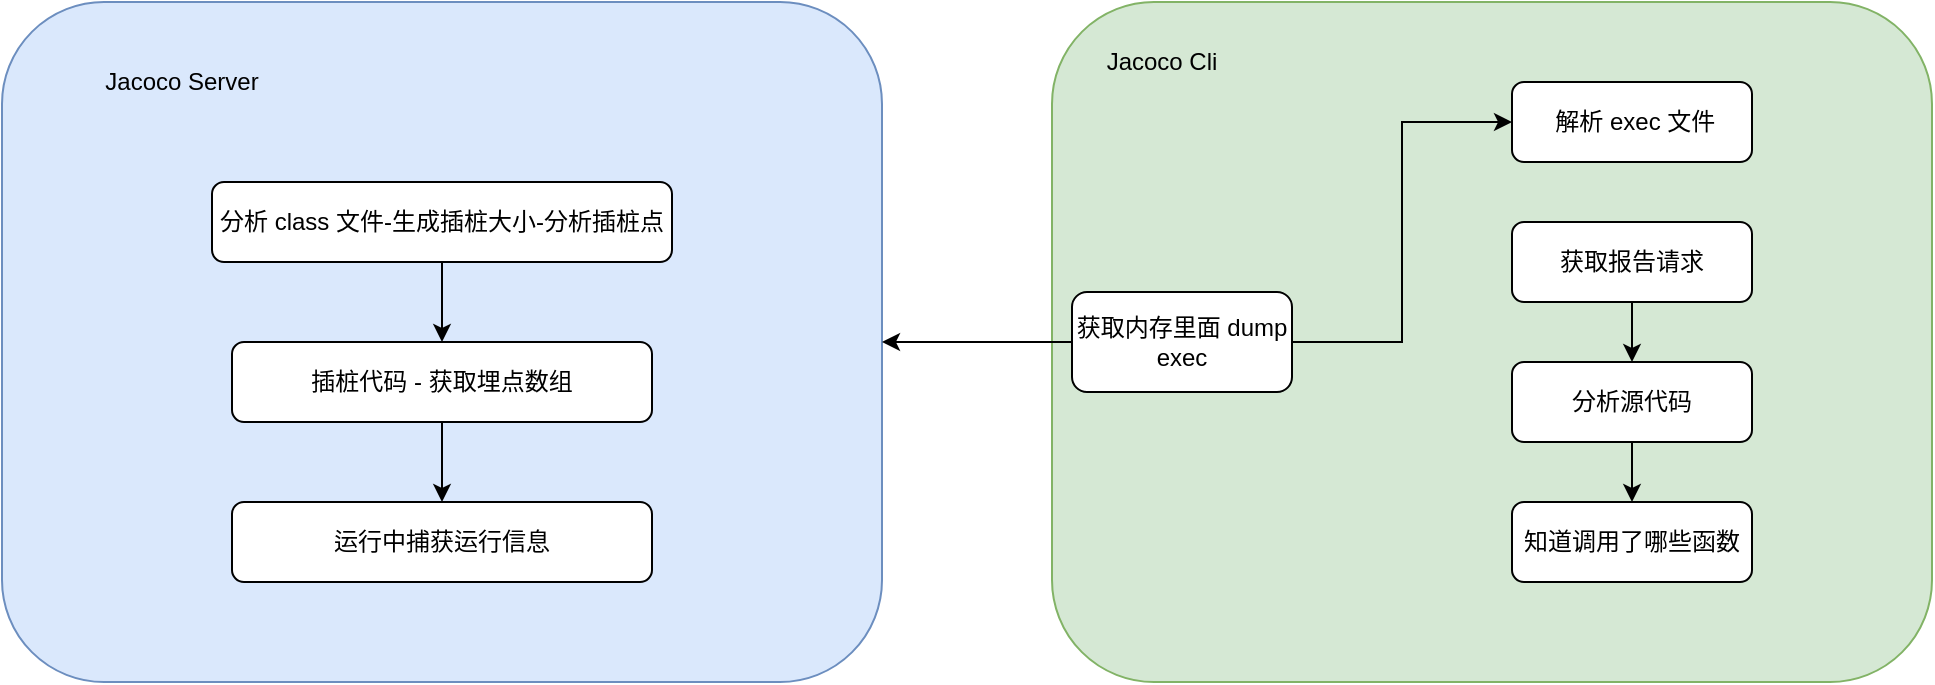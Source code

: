 <mxfile version="26.2.14">
  <diagram name="第 1 页" id="3ia7q-Knr6znW_yvoLYE">
    <mxGraphModel dx="1418" dy="706" grid="1" gridSize="10" guides="1" tooltips="1" connect="1" arrows="1" fold="1" page="1" pageScale="1" pageWidth="827" pageHeight="1169" math="0" shadow="0">
      <root>
        <mxCell id="0" />
        <mxCell id="1" parent="0" />
        <mxCell id="_zUsROH8ab4SfC9B2NgK-11" value="" style="rounded=1;whiteSpace=wrap;html=1;fillColor=#d5e8d4;strokeColor=#82b366;" vertex="1" parent="1">
          <mxGeometry x="540" y="110" width="440" height="340" as="geometry" />
        </mxCell>
        <mxCell id="_zUsROH8ab4SfC9B2NgK-8" value="" style="rounded=1;whiteSpace=wrap;html=1;fillColor=#dae8fc;strokeColor=#6c8ebf;" vertex="1" parent="1">
          <mxGeometry x="15" y="110" width="440" height="340" as="geometry" />
        </mxCell>
        <mxCell id="_zUsROH8ab4SfC9B2NgK-4" style="edgeStyle=orthogonalEdgeStyle;rounded=0;orthogonalLoop=1;jettySize=auto;html=1;" edge="1" parent="1" source="_zUsROH8ab4SfC9B2NgK-1" target="_zUsROH8ab4SfC9B2NgK-5">
          <mxGeometry relative="1" as="geometry">
            <mxPoint x="235" y="370" as="targetPoint" />
          </mxGeometry>
        </mxCell>
        <mxCell id="_zUsROH8ab4SfC9B2NgK-1" value="插桩代码 - 获取埋点数组" style="rounded=1;whiteSpace=wrap;html=1;" vertex="1" parent="1">
          <mxGeometry x="130" y="280" width="210" height="40" as="geometry" />
        </mxCell>
        <mxCell id="_zUsROH8ab4SfC9B2NgK-3" style="edgeStyle=orthogonalEdgeStyle;rounded=0;orthogonalLoop=1;jettySize=auto;html=1;" edge="1" parent="1" source="_zUsROH8ab4SfC9B2NgK-2" target="_zUsROH8ab4SfC9B2NgK-1">
          <mxGeometry relative="1" as="geometry" />
        </mxCell>
        <mxCell id="_zUsROH8ab4SfC9B2NgK-2" value="分析 class 文件-生成插桩大小-分析插桩点" style="rounded=1;whiteSpace=wrap;html=1;" vertex="1" parent="1">
          <mxGeometry x="120" y="200" width="230" height="40" as="geometry" />
        </mxCell>
        <mxCell id="_zUsROH8ab4SfC9B2NgK-5" value="运行中捕获运行信息" style="rounded=1;whiteSpace=wrap;html=1;" vertex="1" parent="1">
          <mxGeometry x="130" y="360" width="210" height="40" as="geometry" />
        </mxCell>
        <mxCell id="_zUsROH8ab4SfC9B2NgK-9" value="Jacoco Server" style="text;html=1;align=center;verticalAlign=middle;whiteSpace=wrap;rounded=0;" vertex="1" parent="1">
          <mxGeometry x="40" y="140" width="130" height="20" as="geometry" />
        </mxCell>
        <mxCell id="_zUsROH8ab4SfC9B2NgK-10" value="Jacoco Cli" style="text;html=1;align=center;verticalAlign=middle;whiteSpace=wrap;rounded=0;" vertex="1" parent="1">
          <mxGeometry x="530" y="130" width="130" height="20" as="geometry" />
        </mxCell>
        <mxCell id="_zUsROH8ab4SfC9B2NgK-16" style="edgeStyle=orthogonalEdgeStyle;rounded=0;orthogonalLoop=1;jettySize=auto;html=1;entryX=0.5;entryY=0;entryDx=0;entryDy=0;" edge="1" parent="1" source="_zUsROH8ab4SfC9B2NgK-12" target="_zUsROH8ab4SfC9B2NgK-13">
          <mxGeometry relative="1" as="geometry" />
        </mxCell>
        <mxCell id="_zUsROH8ab4SfC9B2NgK-12" value="获取报告请求" style="rounded=1;whiteSpace=wrap;html=1;" vertex="1" parent="1">
          <mxGeometry x="770" y="220" width="120" height="40" as="geometry" />
        </mxCell>
        <mxCell id="_zUsROH8ab4SfC9B2NgK-17" style="edgeStyle=orthogonalEdgeStyle;rounded=0;orthogonalLoop=1;jettySize=auto;html=1;" edge="1" parent="1" source="_zUsROH8ab4SfC9B2NgK-13" target="_zUsROH8ab4SfC9B2NgK-15">
          <mxGeometry relative="1" as="geometry" />
        </mxCell>
        <mxCell id="_zUsROH8ab4SfC9B2NgK-13" value="分析源代码" style="rounded=1;whiteSpace=wrap;html=1;" vertex="1" parent="1">
          <mxGeometry x="770" y="290" width="120" height="40" as="geometry" />
        </mxCell>
        <mxCell id="_zUsROH8ab4SfC9B2NgK-14" value="" style="endArrow=classic;html=1;rounded=0;entryX=1;entryY=0.5;entryDx=0;entryDy=0;exitX=0;exitY=0.5;exitDx=0;exitDy=0;" edge="1" parent="1" source="_zUsROH8ab4SfC9B2NgK-18" target="_zUsROH8ab4SfC9B2NgK-8">
          <mxGeometry width="50" height="50" relative="1" as="geometry">
            <mxPoint x="510" y="310" as="sourcePoint" />
            <mxPoint x="560" y="260" as="targetPoint" />
          </mxGeometry>
        </mxCell>
        <mxCell id="_zUsROH8ab4SfC9B2NgK-15" value="知道调用了哪些函数" style="rounded=1;whiteSpace=wrap;html=1;" vertex="1" parent="1">
          <mxGeometry x="770" y="360" width="120" height="40" as="geometry" />
        </mxCell>
        <mxCell id="_zUsROH8ab4SfC9B2NgK-20" style="edgeStyle=orthogonalEdgeStyle;rounded=0;orthogonalLoop=1;jettySize=auto;html=1;entryX=0;entryY=0.5;entryDx=0;entryDy=0;" edge="1" parent="1" source="_zUsROH8ab4SfC9B2NgK-18" target="_zUsROH8ab4SfC9B2NgK-19">
          <mxGeometry relative="1" as="geometry" />
        </mxCell>
        <mxCell id="_zUsROH8ab4SfC9B2NgK-18" value="获取内存里面 dump&lt;br&gt;exec" style="rounded=1;whiteSpace=wrap;html=1;" vertex="1" parent="1">
          <mxGeometry x="550" y="255" width="110" height="50" as="geometry" />
        </mxCell>
        <mxCell id="_zUsROH8ab4SfC9B2NgK-19" value="&amp;nbsp;解析 exec 文件" style="rounded=1;whiteSpace=wrap;html=1;" vertex="1" parent="1">
          <mxGeometry x="770" y="150" width="120" height="40" as="geometry" />
        </mxCell>
      </root>
    </mxGraphModel>
  </diagram>
</mxfile>
